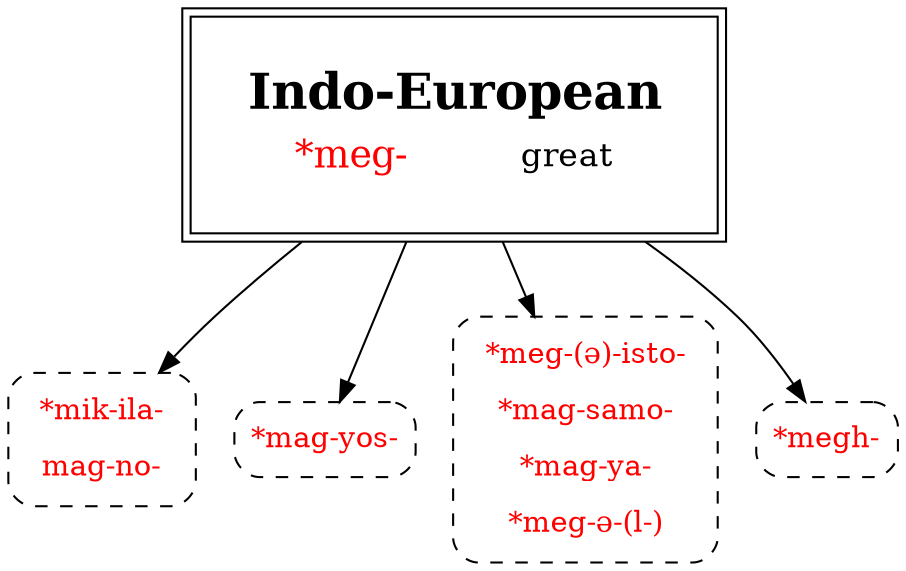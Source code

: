 strict digraph {
/* sources: AHD */

meg [label=<<table border="0"><tr><td colspan="2"><font point-size="24"><b>Indo-European</b></font></td></tr><tr><td><font point-size="18" color="red">*meg-</font></td><td><font point-size="16">great</font></td></tr></table>> tooltip="Indo-European \"*meg-\" great" shape=box peripheries=2 margin=.3]

pg1 [label=<<table border="0" cellpadding="5">
<tr><td><font color="red">*mik-ila-</font></td></tr>
<tr><td><font color="red">mag-no-</font></td></tr>
</table>> shape=box style="dashed,rounded" URL="meg-great1.svg"]

pg2 [label=<<font color="red">*mag-yos-</font>> shape=box style="dashed,rounded" URL="meg-great2.svg"]

pg3 [label=<<table border="0" cellpadding="5">
<tr><td><font color="red">*meg-(ə)-isto-</font></td></tr>
<tr><td><font color="red">*mag-samo-</font></td></tr>
<tr><td><font color="red">*mag-ya-</font></td></tr>
<tr><td><font color="red">*meg-ə-(l-)</font></td></tr>
</table>> shape=box style="dashed,rounded" URL="meg-great3.svg"]

pg4 [label=<<font color="red">*megh-</font>> shape=box style="dashed,rounded" URL="meg-great4.svg"]

meg -> { pg1 pg2 pg3 pg4 }
}